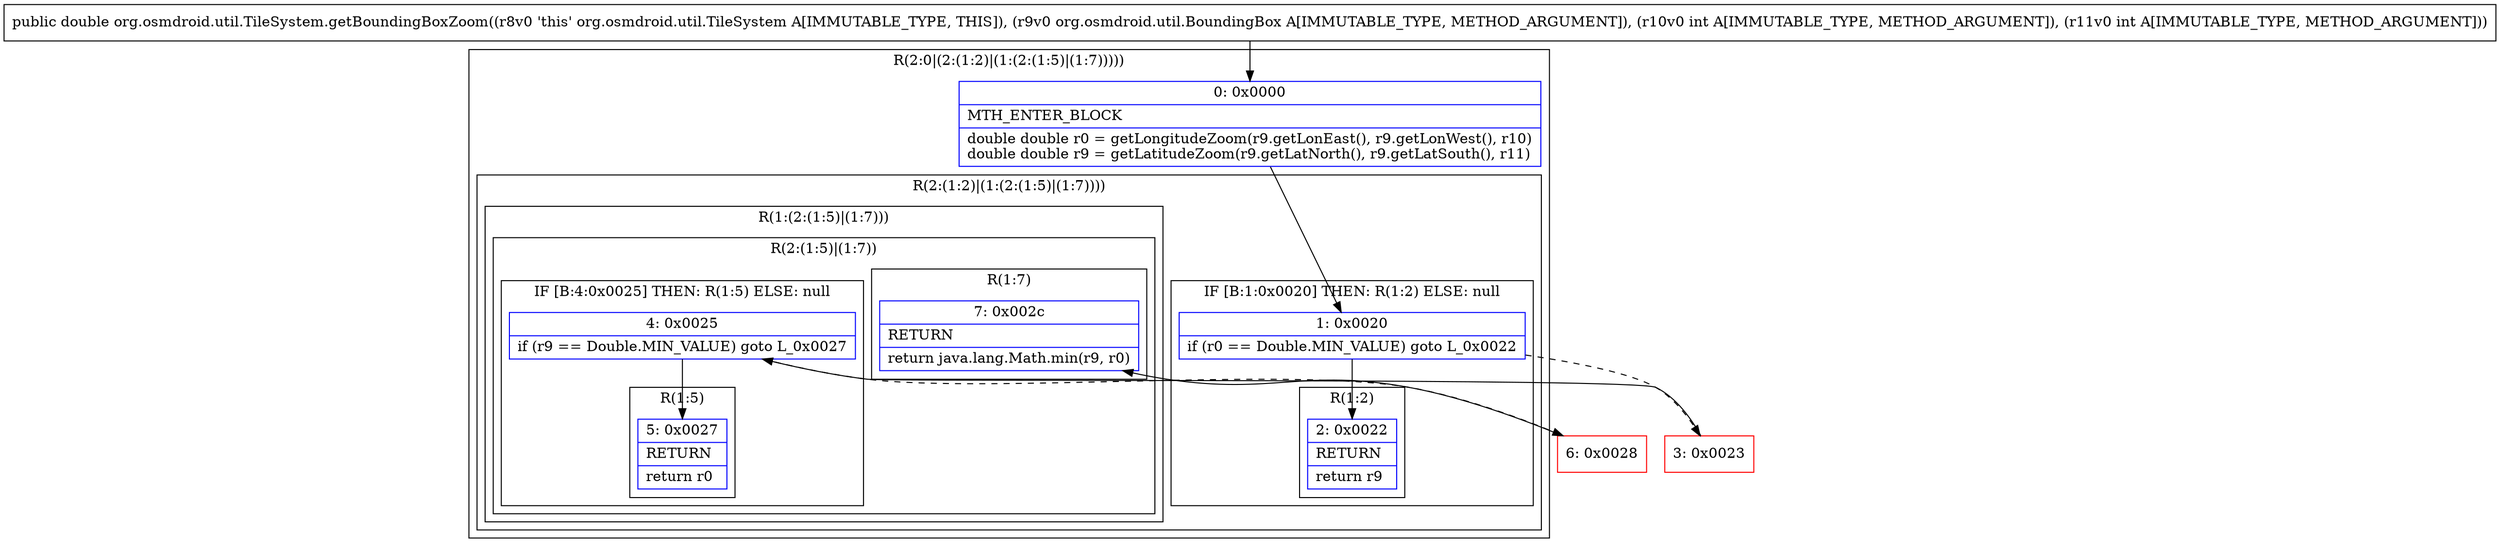 digraph "CFG fororg.osmdroid.util.TileSystem.getBoundingBoxZoom(Lorg\/osmdroid\/util\/BoundingBox;II)D" {
subgraph cluster_Region_675134071 {
label = "R(2:0|(2:(1:2)|(1:(2:(1:5)|(1:7)))))";
node [shape=record,color=blue];
Node_0 [shape=record,label="{0\:\ 0x0000|MTH_ENTER_BLOCK\l|double double r0 = getLongitudeZoom(r9.getLonEast(), r9.getLonWest(), r10)\ldouble double r9 = getLatitudeZoom(r9.getLatNorth(), r9.getLatSouth(), r11)\l}"];
subgraph cluster_Region_1269041146 {
label = "R(2:(1:2)|(1:(2:(1:5)|(1:7))))";
node [shape=record,color=blue];
subgraph cluster_IfRegion_1386523177 {
label = "IF [B:1:0x0020] THEN: R(1:2) ELSE: null";
node [shape=record,color=blue];
Node_1 [shape=record,label="{1\:\ 0x0020|if (r0 == Double.MIN_VALUE) goto L_0x0022\l}"];
subgraph cluster_Region_1631791969 {
label = "R(1:2)";
node [shape=record,color=blue];
Node_2 [shape=record,label="{2\:\ 0x0022|RETURN\l|return r9\l}"];
}
}
subgraph cluster_Region_1110200961 {
label = "R(1:(2:(1:5)|(1:7)))";
node [shape=record,color=blue];
subgraph cluster_Region_1374294708 {
label = "R(2:(1:5)|(1:7))";
node [shape=record,color=blue];
subgraph cluster_IfRegion_381759618 {
label = "IF [B:4:0x0025] THEN: R(1:5) ELSE: null";
node [shape=record,color=blue];
Node_4 [shape=record,label="{4\:\ 0x0025|if (r9 == Double.MIN_VALUE) goto L_0x0027\l}"];
subgraph cluster_Region_471692493 {
label = "R(1:5)";
node [shape=record,color=blue];
Node_5 [shape=record,label="{5\:\ 0x0027|RETURN\l|return r0\l}"];
}
}
subgraph cluster_Region_610849689 {
label = "R(1:7)";
node [shape=record,color=blue];
Node_7 [shape=record,label="{7\:\ 0x002c|RETURN\l|return java.lang.Math.min(r9, r0)\l}"];
}
}
}
}
}
Node_3 [shape=record,color=red,label="{3\:\ 0x0023}"];
Node_6 [shape=record,color=red,label="{6\:\ 0x0028}"];
MethodNode[shape=record,label="{public double org.osmdroid.util.TileSystem.getBoundingBoxZoom((r8v0 'this' org.osmdroid.util.TileSystem A[IMMUTABLE_TYPE, THIS]), (r9v0 org.osmdroid.util.BoundingBox A[IMMUTABLE_TYPE, METHOD_ARGUMENT]), (r10v0 int A[IMMUTABLE_TYPE, METHOD_ARGUMENT]), (r11v0 int A[IMMUTABLE_TYPE, METHOD_ARGUMENT])) }"];
MethodNode -> Node_0;
Node_0 -> Node_1;
Node_1 -> Node_2;
Node_1 -> Node_3[style=dashed];
Node_4 -> Node_5;
Node_4 -> Node_6[style=dashed];
Node_3 -> Node_4;
Node_6 -> Node_7;
}

